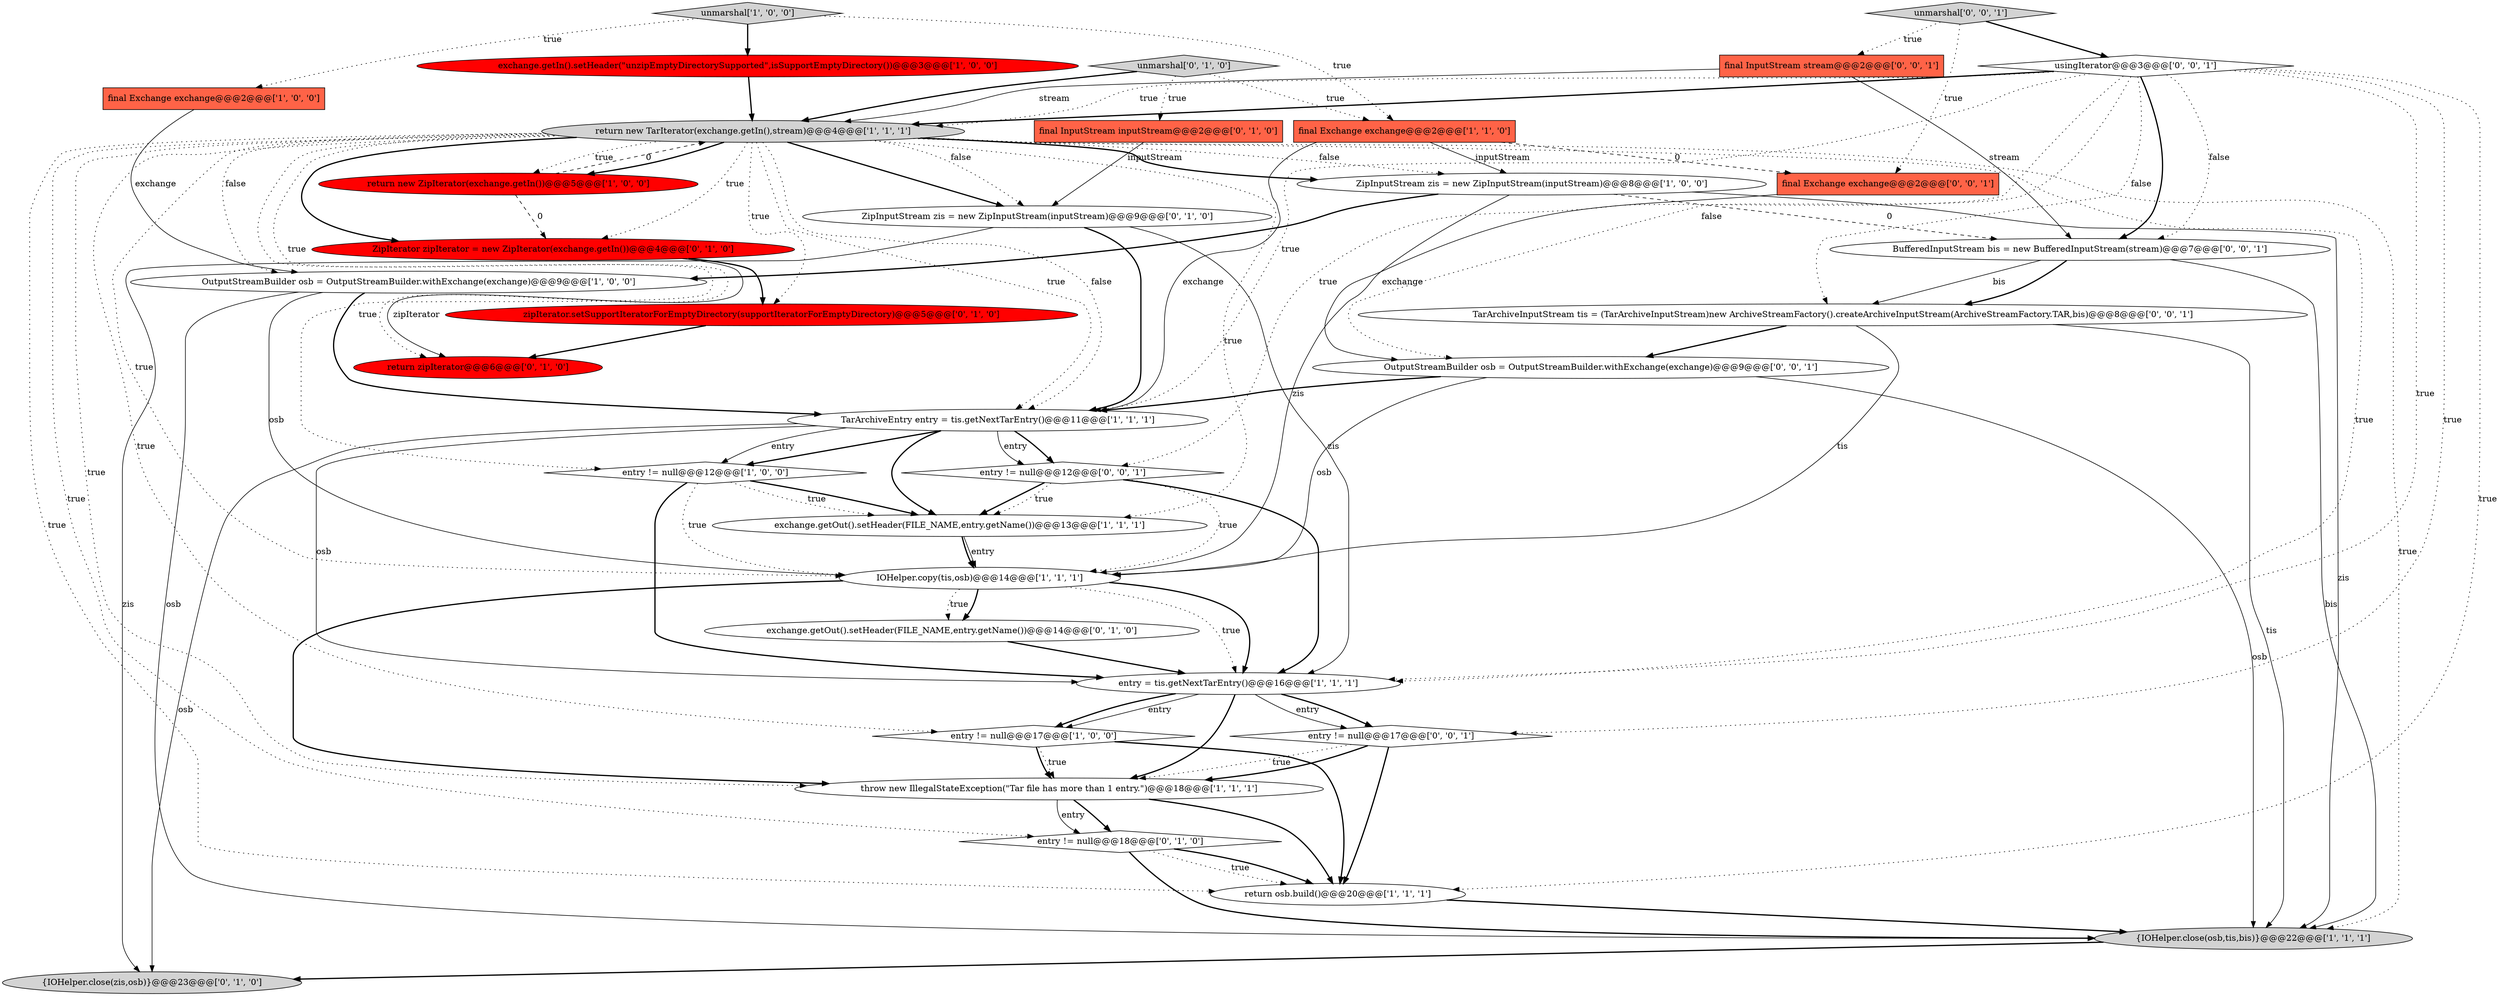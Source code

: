 digraph {
7 [style = filled, label = "throw new IllegalStateException(\"Tar file has more than 1 entry.\")@@@18@@@['1', '1', '1']", fillcolor = white, shape = ellipse image = "AAA0AAABBB1BBB"];
9 [style = filled, label = "final Exchange exchange@@@2@@@['1', '1', '0']", fillcolor = tomato, shape = box image = "AAA0AAABBB1BBB"];
26 [style = filled, label = "BufferedInputStream bis = new BufferedInputStream(stream)@@@7@@@['0', '0', '1']", fillcolor = white, shape = ellipse image = "AAA0AAABBB3BBB"];
31 [style = filled, label = "final InputStream stream@@@2@@@['0', '0', '1']", fillcolor = tomato, shape = box image = "AAA0AAABBB3BBB"];
33 [style = filled, label = "TarArchiveInputStream tis = (TarArchiveInputStream)new ArchiveStreamFactory().createArchiveInputStream(ArchiveStreamFactory.TAR,bis)@@@8@@@['0', '0', '1']", fillcolor = white, shape = ellipse image = "AAA0AAABBB3BBB"];
8 [style = filled, label = "final Exchange exchange@@@2@@@['1', '0', '0']", fillcolor = tomato, shape = box image = "AAA0AAABBB1BBB"];
0 [style = filled, label = "OutputStreamBuilder osb = OutputStreamBuilder.withExchange(exchange)@@@9@@@['1', '0', '0']", fillcolor = white, shape = ellipse image = "AAA0AAABBB1BBB"];
24 [style = filled, label = "zipIterator.setSupportIteratorForEmptyDirectory(supportIteratorForEmptyDirectory)@@@5@@@['0', '1', '0']", fillcolor = red, shape = ellipse image = "AAA1AAABBB2BBB"];
20 [style = filled, label = "entry != null@@@18@@@['0', '1', '0']", fillcolor = white, shape = diamond image = "AAA0AAABBB2BBB"];
32 [style = filled, label = "unmarshal['0', '0', '1']", fillcolor = lightgray, shape = diamond image = "AAA0AAABBB3BBB"];
15 [style = filled, label = "return new ZipIterator(exchange.getIn())@@@5@@@['1', '0', '0']", fillcolor = red, shape = ellipse image = "AAA1AAABBB1BBB"];
14 [style = filled, label = "return new TarIterator(exchange.getIn(),stream)@@@4@@@['1', '1', '1']", fillcolor = lightgray, shape = ellipse image = "AAA0AAABBB1BBB"];
34 [style = filled, label = "final Exchange exchange@@@2@@@['0', '0', '1']", fillcolor = tomato, shape = box image = "AAA0AAABBB3BBB"];
23 [style = filled, label = "{IOHelper.close(zis,osb)}@@@23@@@['0', '1', '0']", fillcolor = lightgray, shape = ellipse image = "AAA0AAABBB2BBB"];
29 [style = filled, label = "usingIterator@@@3@@@['0', '0', '1']", fillcolor = white, shape = diamond image = "AAA0AAABBB3BBB"];
25 [style = filled, label = "exchange.getOut().setHeader(FILE_NAME,entry.getName())@@@14@@@['0', '1', '0']", fillcolor = white, shape = ellipse image = "AAA0AAABBB2BBB"];
30 [style = filled, label = "entry != null@@@17@@@['0', '0', '1']", fillcolor = white, shape = diamond image = "AAA0AAABBB3BBB"];
10 [style = filled, label = "return osb.build()@@@20@@@['1', '1', '1']", fillcolor = white, shape = ellipse image = "AAA0AAABBB1BBB"];
11 [style = filled, label = "TarArchiveEntry entry = tis.getNextTarEntry()@@@11@@@['1', '1', '1']", fillcolor = white, shape = ellipse image = "AAA0AAABBB1BBB"];
13 [style = filled, label = "IOHelper.copy(tis,osb)@@@14@@@['1', '1', '1']", fillcolor = white, shape = ellipse image = "AAA0AAABBB1BBB"];
21 [style = filled, label = "ZipIterator zipIterator = new ZipIterator(exchange.getIn())@@@4@@@['0', '1', '0']", fillcolor = red, shape = ellipse image = "AAA1AAABBB2BBB"];
28 [style = filled, label = "entry != null@@@12@@@['0', '0', '1']", fillcolor = white, shape = diamond image = "AAA0AAABBB3BBB"];
22 [style = filled, label = "return zipIterator@@@6@@@['0', '1', '0']", fillcolor = red, shape = ellipse image = "AAA1AAABBB2BBB"];
27 [style = filled, label = "OutputStreamBuilder osb = OutputStreamBuilder.withExchange(exchange)@@@9@@@['0', '0', '1']", fillcolor = white, shape = ellipse image = "AAA0AAABBB3BBB"];
6 [style = filled, label = "entry = tis.getNextTarEntry()@@@16@@@['1', '1', '1']", fillcolor = white, shape = ellipse image = "AAA0AAABBB1BBB"];
2 [style = filled, label = "ZipInputStream zis = new ZipInputStream(inputStream)@@@8@@@['1', '0', '0']", fillcolor = white, shape = ellipse image = "AAA0AAABBB1BBB"];
1 [style = filled, label = "{IOHelper.close(osb,tis,bis)}@@@22@@@['1', '1', '1']", fillcolor = lightgray, shape = ellipse image = "AAA0AAABBB1BBB"];
18 [style = filled, label = "unmarshal['0', '1', '0']", fillcolor = lightgray, shape = diamond image = "AAA0AAABBB2BBB"];
3 [style = filled, label = "unmarshal['1', '0', '0']", fillcolor = lightgray, shape = diamond image = "AAA0AAABBB1BBB"];
5 [style = filled, label = "entry != null@@@12@@@['1', '0', '0']", fillcolor = white, shape = diamond image = "AAA0AAABBB1BBB"];
12 [style = filled, label = "exchange.getOut().setHeader(FILE_NAME,entry.getName())@@@13@@@['1', '1', '1']", fillcolor = white, shape = ellipse image = "AAA0AAABBB1BBB"];
16 [style = filled, label = "entry != null@@@17@@@['1', '0', '0']", fillcolor = white, shape = diamond image = "AAA0AAABBB1BBB"];
4 [style = filled, label = "exchange.getIn().setHeader(\"unzipEmptyDirectorySupported\",isSupportEmptyDirectory())@@@3@@@['1', '0', '0']", fillcolor = red, shape = ellipse image = "AAA1AAABBB1BBB"];
17 [style = filled, label = "ZipInputStream zis = new ZipInputStream(inputStream)@@@9@@@['0', '1', '0']", fillcolor = white, shape = ellipse image = "AAA0AAABBB2BBB"];
19 [style = filled, label = "final InputStream inputStream@@@2@@@['0', '1', '0']", fillcolor = tomato, shape = box image = "AAA0AAABBB2BBB"];
14->17 [style = dotted, label="false"];
27->13 [style = solid, label="osb"];
28->6 [style = bold, label=""];
31->26 [style = solid, label="stream"];
14->2 [style = dotted, label="false"];
16->7 [style = bold, label=""];
14->17 [style = bold, label=""];
14->22 [style = dotted, label="true"];
21->24 [style = bold, label=""];
33->1 [style = solid, label="tis"];
5->12 [style = dotted, label="true"];
25->6 [style = bold, label=""];
3->4 [style = bold, label=""];
1->23 [style = bold, label=""];
16->7 [style = dotted, label="true"];
5->13 [style = dotted, label="true"];
14->21 [style = dotted, label="true"];
14->0 [style = dotted, label="false"];
29->14 [style = dotted, label="true"];
15->14 [style = dashed, label="0"];
17->6 [style = solid, label="zis"];
14->7 [style = dotted, label="true"];
12->13 [style = solid, label="entry"];
29->14 [style = bold, label=""];
14->11 [style = dotted, label="true"];
2->26 [style = dashed, label="0"];
11->5 [style = solid, label="entry"];
21->22 [style = solid, label="zipIterator"];
28->13 [style = dotted, label="true"];
31->14 [style = solid, label="stream"];
13->6 [style = dotted, label="true"];
13->25 [style = bold, label=""];
11->28 [style = bold, label=""];
29->26 [style = dotted, label="false"];
14->12 [style = dotted, label="true"];
13->25 [style = dotted, label="true"];
14->24 [style = dotted, label="true"];
30->7 [style = dotted, label="true"];
27->1 [style = solid, label="osb"];
11->12 [style = bold, label=""];
33->27 [style = bold, label=""];
9->34 [style = dashed, label="0"];
29->26 [style = bold, label=""];
29->33 [style = dotted, label="false"];
5->6 [style = bold, label=""];
27->11 [style = bold, label=""];
30->7 [style = bold, label=""];
9->11 [style = solid, label="exchange"];
20->10 [style = dotted, label="true"];
30->10 [style = bold, label=""];
26->33 [style = solid, label="bis"];
14->15 [style = bold, label=""];
14->1 [style = dotted, label="true"];
6->7 [style = bold, label=""];
10->1 [style = bold, label=""];
19->17 [style = solid, label="inputStream"];
14->21 [style = bold, label=""];
32->31 [style = dotted, label="true"];
11->6 [style = solid, label="osb"];
29->10 [style = dotted, label="true"];
29->6 [style = dotted, label="true"];
4->14 [style = bold, label=""];
2->1 [style = solid, label="zis"];
32->34 [style = dotted, label="true"];
18->19 [style = dotted, label="true"];
0->11 [style = bold, label=""];
15->21 [style = dashed, label="0"];
7->20 [style = bold, label=""];
20->1 [style = bold, label=""];
28->12 [style = bold, label=""];
6->16 [style = solid, label="entry"];
34->27 [style = solid, label="exchange"];
3->9 [style = dotted, label="true"];
14->16 [style = dotted, label="true"];
6->30 [style = solid, label="entry"];
12->13 [style = bold, label=""];
11->5 [style = bold, label=""];
2->0 [style = bold, label=""];
14->5 [style = dotted, label="true"];
29->28 [style = dotted, label="true"];
0->1 [style = solid, label="osb"];
29->27 [style = dotted, label="false"];
18->9 [style = dotted, label="true"];
11->23 [style = solid, label="osb"];
14->2 [style = bold, label=""];
13->6 [style = bold, label=""];
14->11 [style = dotted, label="false"];
28->12 [style = dotted, label="true"];
29->11 [style = dotted, label="true"];
14->6 [style = dotted, label="true"];
2->13 [style = solid, label="zis"];
16->10 [style = bold, label=""];
7->10 [style = bold, label=""];
7->20 [style = solid, label="entry"];
33->13 [style = solid, label="tis"];
8->0 [style = solid, label="exchange"];
0->13 [style = solid, label="osb"];
24->22 [style = bold, label=""];
14->10 [style = dotted, label="true"];
14->13 [style = dotted, label="true"];
20->10 [style = bold, label=""];
32->29 [style = bold, label=""];
14->20 [style = dotted, label="true"];
14->15 [style = dotted, label="true"];
11->28 [style = solid, label="entry"];
5->12 [style = bold, label=""];
6->16 [style = bold, label=""];
13->7 [style = bold, label=""];
26->1 [style = solid, label="bis"];
29->30 [style = dotted, label="true"];
9->2 [style = solid, label="inputStream"];
3->8 [style = dotted, label="true"];
26->33 [style = bold, label=""];
18->14 [style = bold, label=""];
17->23 [style = solid, label="zis"];
17->11 [style = bold, label=""];
6->30 [style = bold, label=""];
}
